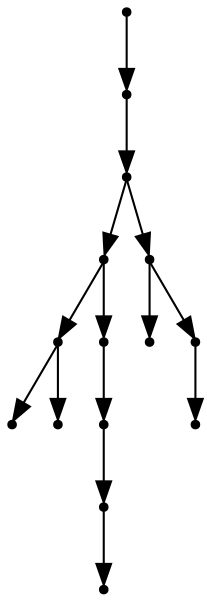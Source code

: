 digraph {
  14 [shape=point];
  13 [shape=point];
  12 [shape=point];
  7 [shape=point];
  2 [shape=point];
  0 [shape=point];
  1 [shape=point];
  6 [shape=point];
  5 [shape=point];
  4 [shape=point];
  3 [shape=point];
  11 [shape=point];
  8 [shape=point];
  10 [shape=point];
  9 [shape=point];
14 -> 13;
13 -> 12;
12 -> 7;
7 -> 2;
2 -> 0;
2 -> 1;
7 -> 6;
6 -> 5;
5 -> 4;
4 -> 3;
12 -> 11;
11 -> 8;
11 -> 10;
10 -> 9;
}
